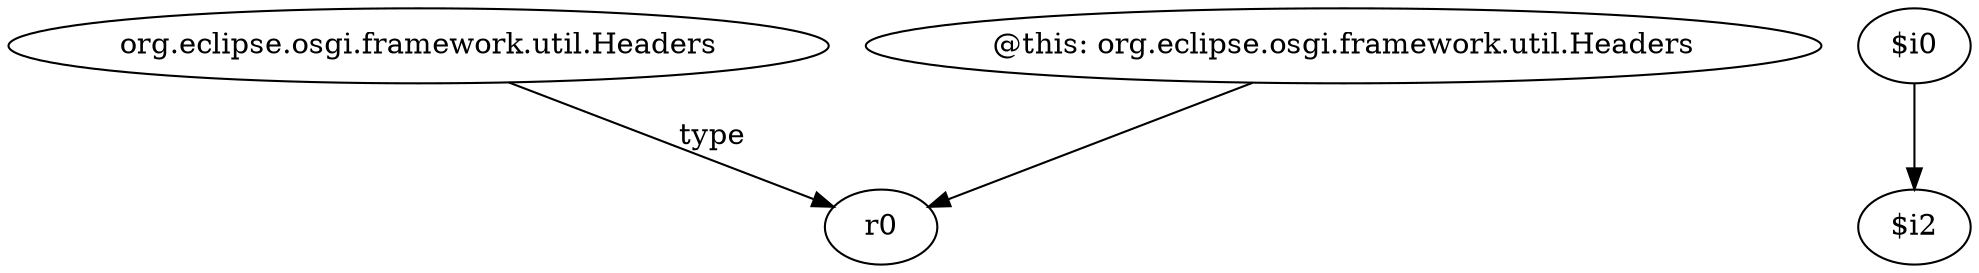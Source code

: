 digraph g {
0[label="org.eclipse.osgi.framework.util.Headers"]
1[label="r0"]
0->1[label="type"]
2[label="$i0"]
3[label="$i2"]
2->3[label=""]
4[label="@this: org.eclipse.osgi.framework.util.Headers"]
4->1[label=""]
}